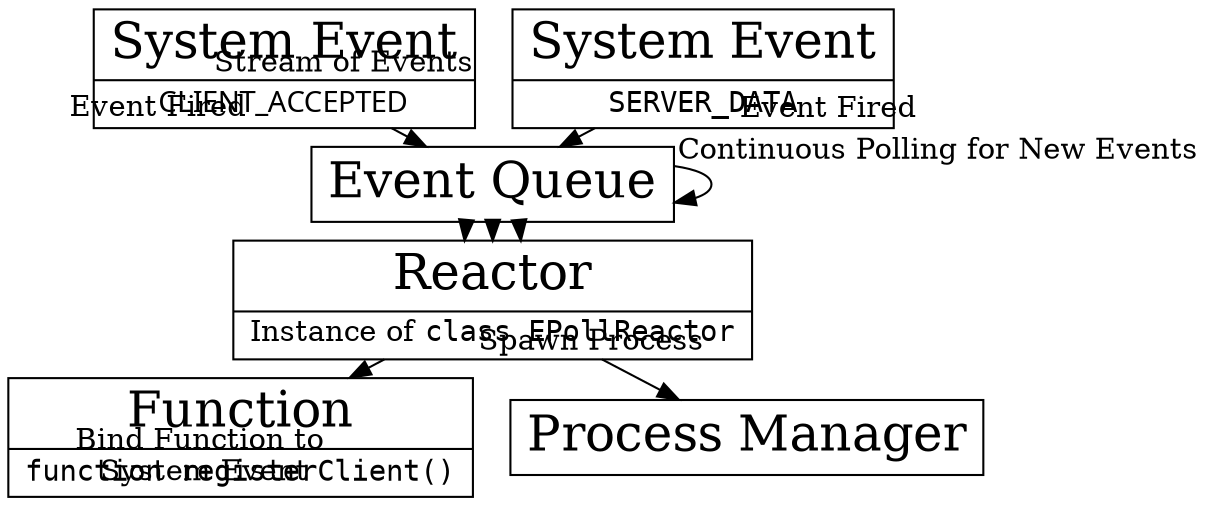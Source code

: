 digraph sample {
    graph [ranksep=0];
    node [shape=record];

	Reactor [
		label=<{
			<FONT POINT-SIZE="24.0">
				Reactor
			</FONT>|
			Instance of 
			<FONT FACE="monospace">
				class EPollReactor
			</FONT>
		}>
		pos="0,0!"
	];

	EventQueue [
		label=<{
			<FONT POINT-SIZE="24.0">
				Event Queue
			</FONT>
		}>
		pos="0,3!"
	];

	SystemEvent1 [
		label=<{
			<FONT POINT-SIZE="24.0">
				System Event
			</FONT>|
			<FONT FACE="bold monospace">
				CLIENT_ACCEPTED
			</FONT>
		}>
		pos="-2,6!"
	];

	SystemEvent2 [
		label=<{
			<FONT POINT-SIZE="24.0">
				System Event
			</FONT>|
			<FONT FACE="monospace">
				SERVER_DATA
			</FONT>
		}>
		pos="2,6!"
	];

	Function1 [
		label=<{
			<FONT POINT-SIZE="24.0">
				Function
			</FONT>|
			<FONT FACE="monospace">
				function registerClient()
			</FONT>
		}>
		pos="-6,0!"
	];

	ProcessManager [
		label=<{
			<FONT POINT-SIZE="24.0">
				Process Manager
			</FONT>
		}>
		pos="0,-2!"
	];

	SystemEvent1 -> EventQueue [
		headlabel="Event Fired"
		labeldistance=13
		labelangle=20
	];

	SystemEvent2 -> EventQueue [
		headlabel="Event Fired"
		labeldistance=13
		labelangle=-20
	];

	EventQueue -> Reactor;
	EventQueue -> Reactor;
	EventQueue -> Reactor [
		headlabel="Stream of Events"
		labeldistance=12
		labelangle=40
	];

	EventQueue -> EventQueue [
		xlabel="Continuous Polling for New Events"
	];

	Reactor -> Function1 [
		taillabel="Bind Function to\n System Event"
		labeldistance=10
		labelangle=0
	];

	Reactor -> ProcessManager [
		headlabel="Spawn Process"
		labeldistance=5
		labelangle=-6
	]
}